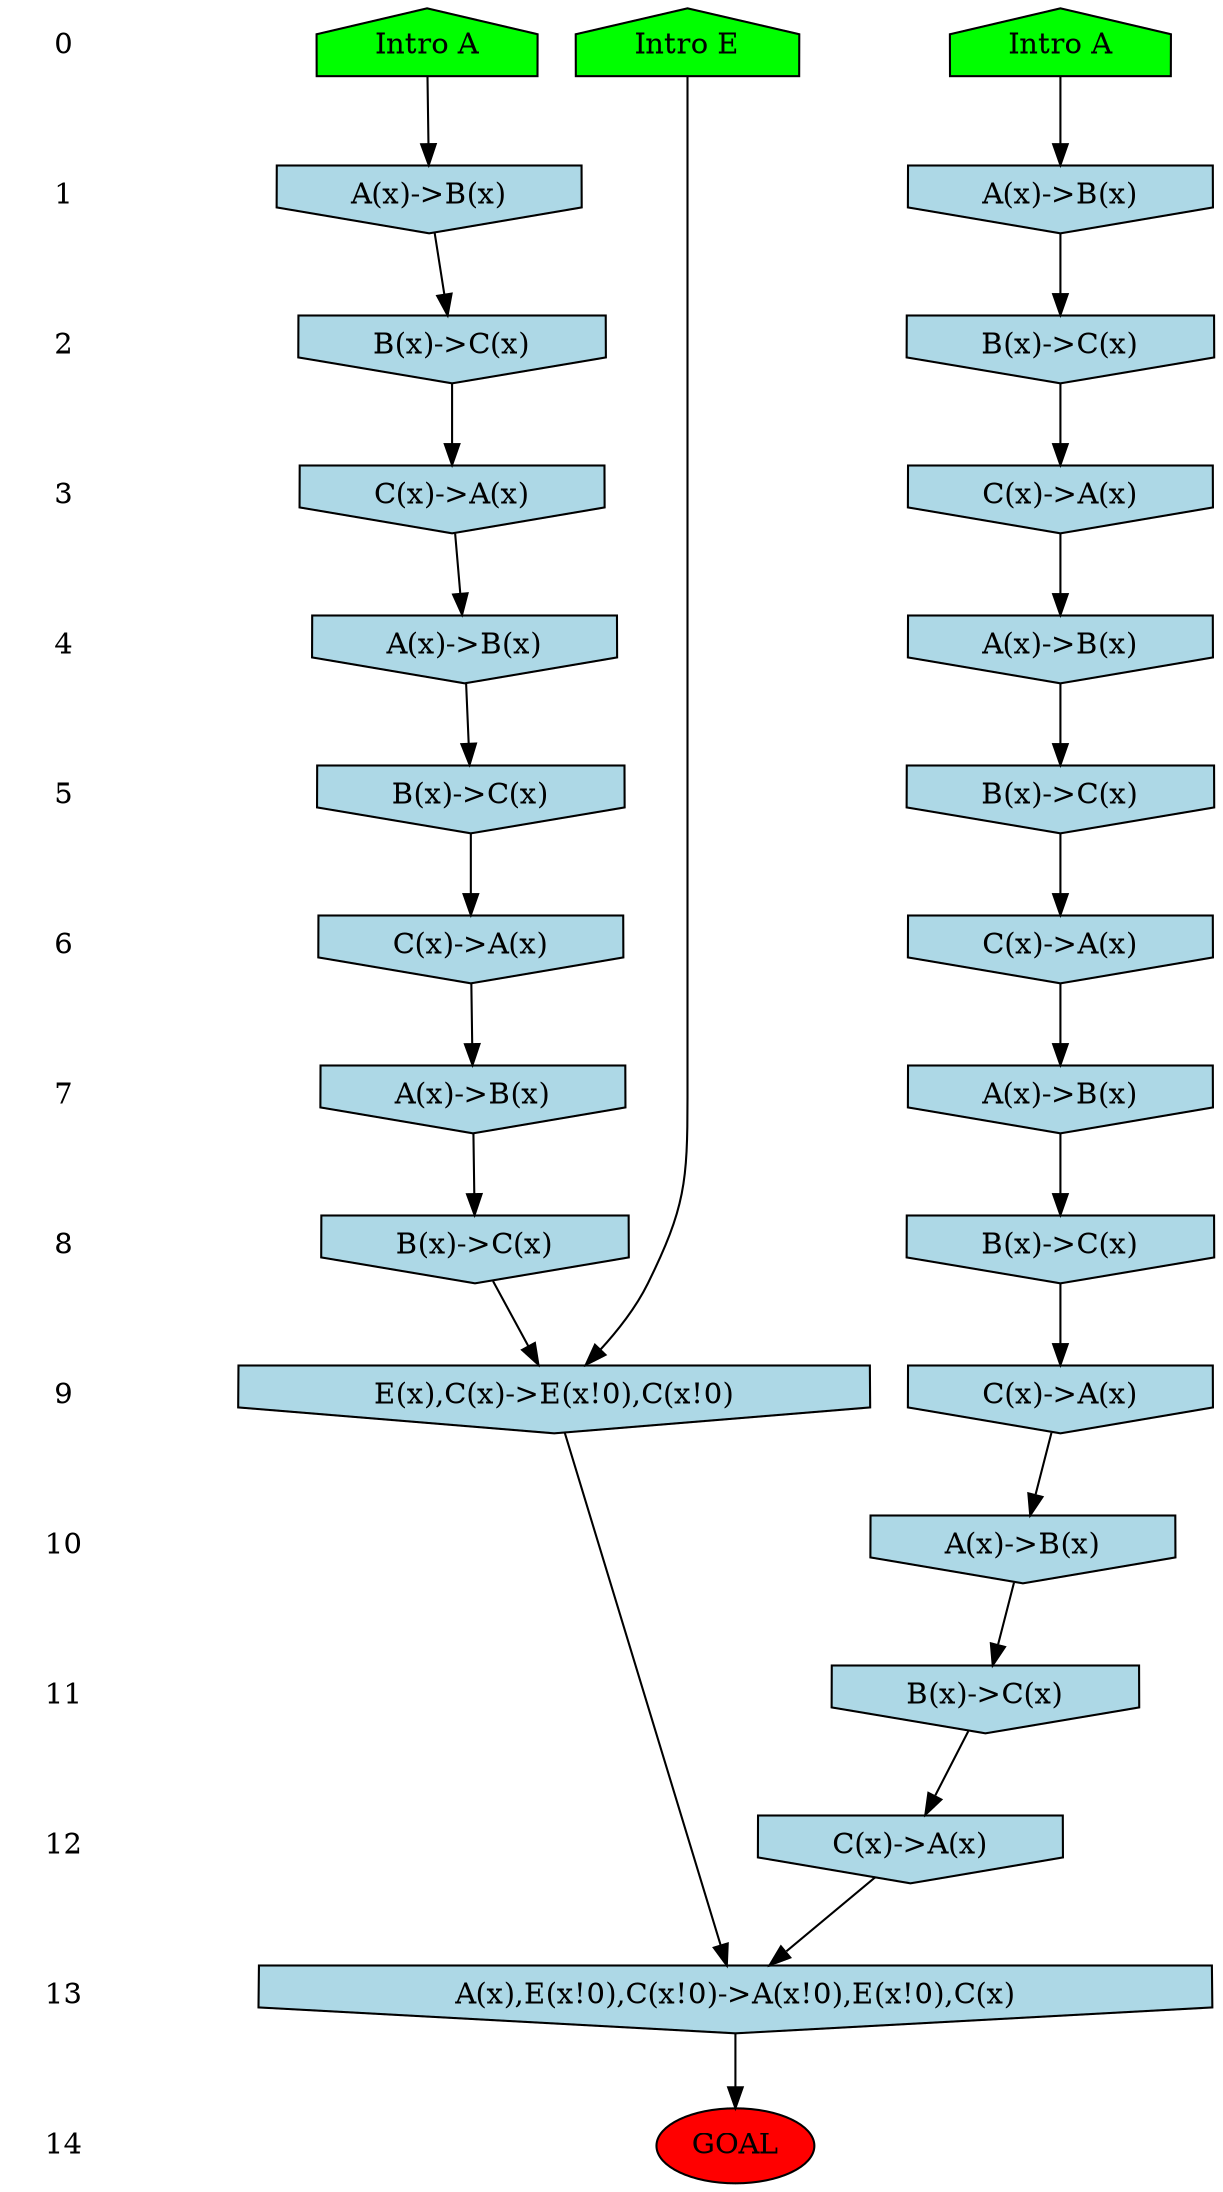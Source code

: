 /* Compression of 1 causal flows obtained in average at 2.181726E+01 t.u */
/* Compressed causal flows were: [64] */
digraph G{
 ranksep=.5 ; 
{ rank = same ; "0" [shape=plaintext] ; node_1 [label ="Intro A", shape=house, style=filled, fillcolor=green] ;
node_2 [label ="Intro A", shape=house, style=filled, fillcolor=green] ;
node_3 [label ="Intro E", shape=house, style=filled, fillcolor=green] ;
}
{ rank = same ; "1" [shape=plaintext] ; node_4 [label="A(x)->B(x)", shape=invhouse, style=filled, fillcolor = lightblue] ;
node_5 [label="A(x)->B(x)", shape=invhouse, style=filled, fillcolor = lightblue] ;
}
{ rank = same ; "2" [shape=plaintext] ; node_6 [label="B(x)->C(x)", shape=invhouse, style=filled, fillcolor = lightblue] ;
node_7 [label="B(x)->C(x)", shape=invhouse, style=filled, fillcolor = lightblue] ;
}
{ rank = same ; "3" [shape=plaintext] ; node_8 [label="C(x)->A(x)", shape=invhouse, style=filled, fillcolor = lightblue] ;
node_13 [label="C(x)->A(x)", shape=invhouse, style=filled, fillcolor = lightblue] ;
}
{ rank = same ; "4" [shape=plaintext] ; node_9 [label="A(x)->B(x)", shape=invhouse, style=filled, fillcolor = lightblue] ;
node_16 [label="A(x)->B(x)", shape=invhouse, style=filled, fillcolor = lightblue] ;
}
{ rank = same ; "5" [shape=plaintext] ; node_10 [label="B(x)->C(x)", shape=invhouse, style=filled, fillcolor = lightblue] ;
node_17 [label="B(x)->C(x)", shape=invhouse, style=filled, fillcolor = lightblue] ;
}
{ rank = same ; "6" [shape=plaintext] ; node_11 [label="C(x)->A(x)", shape=invhouse, style=filled, fillcolor = lightblue] ;
node_18 [label="C(x)->A(x)", shape=invhouse, style=filled, fillcolor = lightblue] ;
}
{ rank = same ; "7" [shape=plaintext] ; node_12 [label="A(x)->B(x)", shape=invhouse, style=filled, fillcolor = lightblue] ;
node_19 [label="A(x)->B(x)", shape=invhouse, style=filled, fillcolor = lightblue] ;
}
{ rank = same ; "8" [shape=plaintext] ; node_14 [label="B(x)->C(x)", shape=invhouse, style=filled, fillcolor = lightblue] ;
node_21 [label="B(x)->C(x)", shape=invhouse, style=filled, fillcolor = lightblue] ;
}
{ rank = same ; "9" [shape=plaintext] ; node_15 [label="C(x)->A(x)", shape=invhouse, style=filled, fillcolor = lightblue] ;
node_23 [label="E(x),C(x)->E(x!0),C(x!0)", shape=invhouse, style=filled, fillcolor = lightblue] ;
}
{ rank = same ; "10" [shape=plaintext] ; node_20 [label="A(x)->B(x)", shape=invhouse, style=filled, fillcolor = lightblue] ;
}
{ rank = same ; "11" [shape=plaintext] ; node_22 [label="B(x)->C(x)", shape=invhouse, style=filled, fillcolor = lightblue] ;
}
{ rank = same ; "12" [shape=plaintext] ; node_24 [label="C(x)->A(x)", shape=invhouse, style=filled, fillcolor = lightblue] ;
}
{ rank = same ; "13" [shape=plaintext] ; node_25 [label="A(x),E(x!0),C(x!0)->A(x!0),E(x!0),C(x)", shape=invhouse, style=filled, fillcolor = lightblue] ;
}
{ rank = same ; "14" [shape=plaintext] ; node_26 [label ="GOAL", style=filled, fillcolor=red] ;
}
"0" -> "1" [style="invis"]; 
"1" -> "2" [style="invis"]; 
"2" -> "3" [style="invis"]; 
"3" -> "4" [style="invis"]; 
"4" -> "5" [style="invis"]; 
"5" -> "6" [style="invis"]; 
"6" -> "7" [style="invis"]; 
"7" -> "8" [style="invis"]; 
"8" -> "9" [style="invis"]; 
"9" -> "10" [style="invis"]; 
"10" -> "11" [style="invis"]; 
"11" -> "12" [style="invis"]; 
"12" -> "13" [style="invis"]; 
"13" -> "14" [style="invis"]; 
node_2 -> node_4
node_1 -> node_5
node_5 -> node_6
node_4 -> node_7
node_7 -> node_8
node_8 -> node_9
node_9 -> node_10
node_10 -> node_11
node_11 -> node_12
node_6 -> node_13
node_12 -> node_14
node_14 -> node_15
node_13 -> node_16
node_16 -> node_17
node_17 -> node_18
node_18 -> node_19
node_15 -> node_20
node_19 -> node_21
node_20 -> node_22
node_3 -> node_23
node_21 -> node_23
node_22 -> node_24
node_23 -> node_25
node_24 -> node_25
node_25 -> node_26
}
/*
 Dot generation time: 0.000098
*/